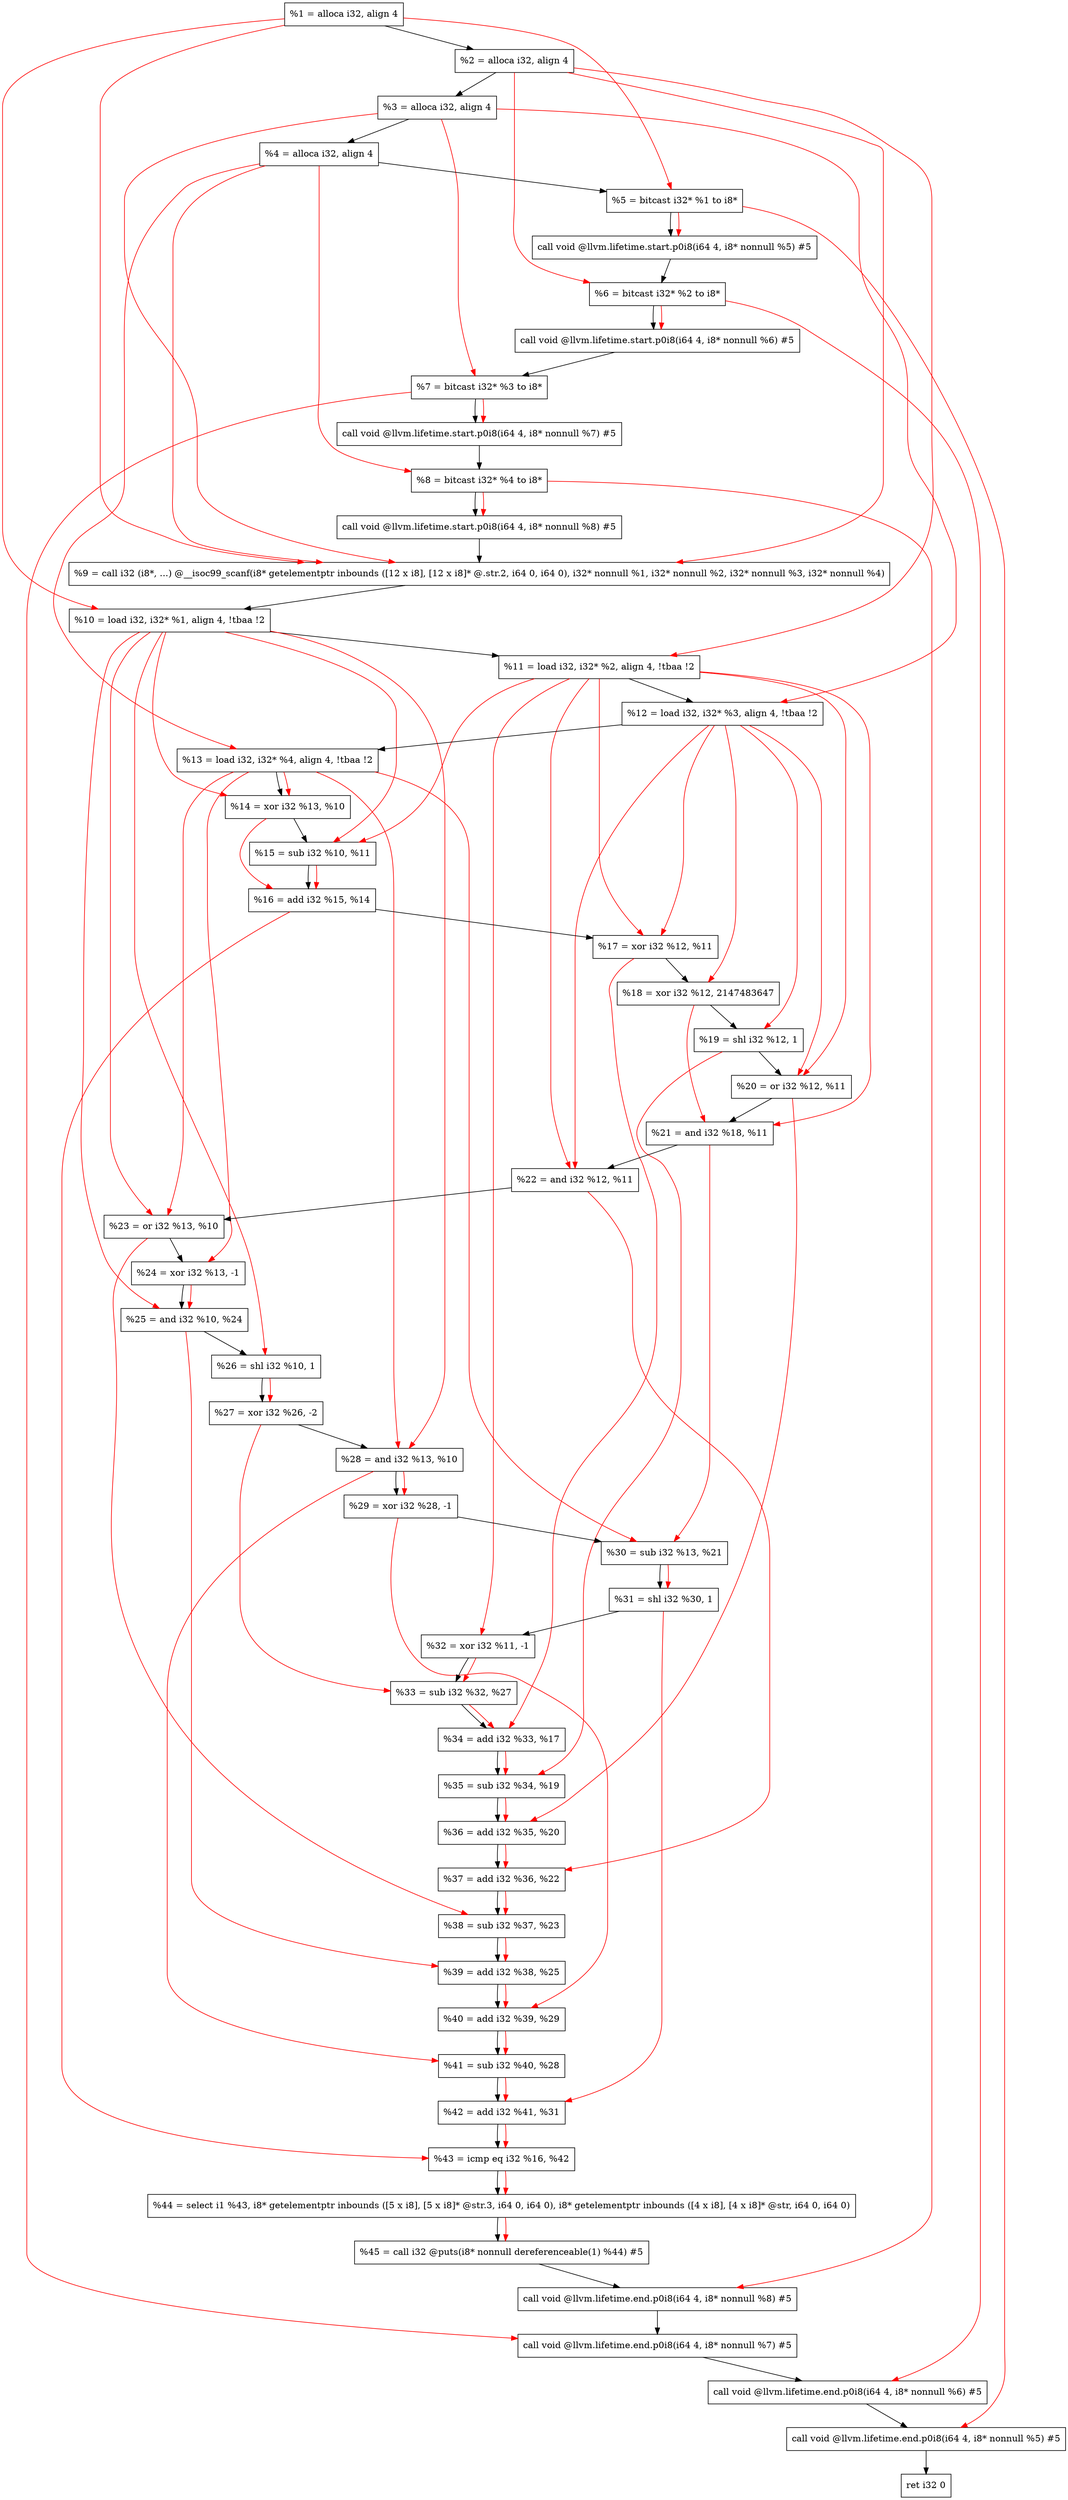 digraph "DFG for'main' function" {
	Node0x162f558[shape=record, label="  %1 = alloca i32, align 4"];
	Node0x162f5d8[shape=record, label="  %2 = alloca i32, align 4"];
	Node0x162f668[shape=record, label="  %3 = alloca i32, align 4"];
	Node0x162f6c8[shape=record, label="  %4 = alloca i32, align 4"];
	Node0x162f778[shape=record, label="  %5 = bitcast i32* %1 to i8*"];
	Node0x162fba8[shape=record, label="  call void @llvm.lifetime.start.p0i8(i64 4, i8* nonnull %5) #5"];
	Node0x162fc88[shape=record, label="  %6 = bitcast i32* %2 to i8*"];
	Node0x162fd88[shape=record, label="  call void @llvm.lifetime.start.p0i8(i64 4, i8* nonnull %6) #5"];
	Node0x162fe48[shape=record, label="  %7 = bitcast i32* %3 to i8*"];
	Node0x162fef8[shape=record, label="  call void @llvm.lifetime.start.p0i8(i64 4, i8* nonnull %7) #5"];
	Node0x162ffb8[shape=record, label="  %8 = bitcast i32* %4 to i8*"];
	Node0x1630068[shape=record, label="  call void @llvm.lifetime.start.p0i8(i64 4, i8* nonnull %8) #5"];
	Node0x162a970[shape=record, label="  %9 = call i32 (i8*, ...) @__isoc99_scanf(i8* getelementptr inbounds ([12 x i8], [12 x i8]* @.str.2, i64 0, i64 0), i32* nonnull %1, i32* nonnull %2, i32* nonnull %3, i32* nonnull %4)"];
	Node0x1630268[shape=record, label="  %10 = load i32, i32* %1, align 4, !tbaa !2"];
	Node0x16311d8[shape=record, label="  %11 = load i32, i32* %2, align 4, !tbaa !2"];
	Node0x1631848[shape=record, label="  %12 = load i32, i32* %3, align 4, !tbaa !2"];
	Node0x16318a8[shape=record, label="  %13 = load i32, i32* %4, align 4, !tbaa !2"];
	Node0x1631920[shape=record, label="  %14 = xor i32 %13, %10"];
	Node0x1631990[shape=record, label="  %15 = sub i32 %10, %11"];
	Node0x1631a00[shape=record, label="  %16 = add i32 %15, %14"];
	Node0x1631a70[shape=record, label="  %17 = xor i32 %12, %11"];
	Node0x1631ae0[shape=record, label="  %18 = xor i32 %12, 2147483647"];
	Node0x1631b50[shape=record, label="  %19 = shl i32 %12, 1"];
	Node0x1631bc0[shape=record, label="  %20 = or i32 %12, %11"];
	Node0x1631c30[shape=record, label="  %21 = and i32 %18, %11"];
	Node0x1631ca0[shape=record, label="  %22 = and i32 %12, %11"];
	Node0x1631d10[shape=record, label="  %23 = or i32 %13, %10"];
	Node0x1631d80[shape=record, label="  %24 = xor i32 %13, -1"];
	Node0x1631df0[shape=record, label="  %25 = and i32 %10, %24"];
	Node0x1631e60[shape=record, label="  %26 = shl i32 %10, 1"];
	Node0x1631ed0[shape=record, label="  %27 = xor i32 %26, -2"];
	Node0x1631f40[shape=record, label="  %28 = and i32 %13, %10"];
	Node0x1631fb0[shape=record, label="  %29 = xor i32 %28, -1"];
	Node0x1632020[shape=record, label="  %30 = sub i32 %13, %21"];
	Node0x1632090[shape=record, label="  %31 = shl i32 %30, 1"];
	Node0x1632100[shape=record, label="  %32 = xor i32 %11, -1"];
	Node0x1632170[shape=record, label="  %33 = sub i32 %32, %27"];
	Node0x16321e0[shape=record, label="  %34 = add i32 %33, %17"];
	Node0x1632250[shape=record, label="  %35 = sub i32 %34, %19"];
	Node0x16322c0[shape=record, label="  %36 = add i32 %35, %20"];
	Node0x1632330[shape=record, label="  %37 = add i32 %36, %22"];
	Node0x16323a0[shape=record, label="  %38 = sub i32 %37, %23"];
	Node0x1632410[shape=record, label="  %39 = add i32 %38, %25"];
	Node0x1632480[shape=record, label="  %40 = add i32 %39, %29"];
	Node0x16324f0[shape=record, label="  %41 = sub i32 %40, %28"];
	Node0x1632560[shape=record, label="  %42 = add i32 %41, %31"];
	Node0x16325d0[shape=record, label="  %43 = icmp eq i32 %16, %42"];
	Node0x15cf8b8[shape=record, label="  %44 = select i1 %43, i8* getelementptr inbounds ([5 x i8], [5 x i8]* @str.3, i64 0, i64 0), i8* getelementptr inbounds ([4 x i8], [4 x i8]* @str, i64 0, i64 0)"];
	Node0x1632660[shape=record, label="  %45 = call i32 @puts(i8* nonnull dereferenceable(1) %44) #5"];
	Node0x1632908[shape=record, label="  call void @llvm.lifetime.end.p0i8(i64 4, i8* nonnull %8) #5"];
	Node0x1632a68[shape=record, label="  call void @llvm.lifetime.end.p0i8(i64 4, i8* nonnull %7) #5"];
	Node0x1632b78[shape=record, label="  call void @llvm.lifetime.end.p0i8(i64 4, i8* nonnull %6) #5"];
	Node0x1632c88[shape=record, label="  call void @llvm.lifetime.end.p0i8(i64 4, i8* nonnull %5) #5"];
	Node0x1632d48[shape=record, label="  ret i32 0"];
	Node0x162f558 -> Node0x162f5d8;
	Node0x162f5d8 -> Node0x162f668;
	Node0x162f668 -> Node0x162f6c8;
	Node0x162f6c8 -> Node0x162f778;
	Node0x162f778 -> Node0x162fba8;
	Node0x162fba8 -> Node0x162fc88;
	Node0x162fc88 -> Node0x162fd88;
	Node0x162fd88 -> Node0x162fe48;
	Node0x162fe48 -> Node0x162fef8;
	Node0x162fef8 -> Node0x162ffb8;
	Node0x162ffb8 -> Node0x1630068;
	Node0x1630068 -> Node0x162a970;
	Node0x162a970 -> Node0x1630268;
	Node0x1630268 -> Node0x16311d8;
	Node0x16311d8 -> Node0x1631848;
	Node0x1631848 -> Node0x16318a8;
	Node0x16318a8 -> Node0x1631920;
	Node0x1631920 -> Node0x1631990;
	Node0x1631990 -> Node0x1631a00;
	Node0x1631a00 -> Node0x1631a70;
	Node0x1631a70 -> Node0x1631ae0;
	Node0x1631ae0 -> Node0x1631b50;
	Node0x1631b50 -> Node0x1631bc0;
	Node0x1631bc0 -> Node0x1631c30;
	Node0x1631c30 -> Node0x1631ca0;
	Node0x1631ca0 -> Node0x1631d10;
	Node0x1631d10 -> Node0x1631d80;
	Node0x1631d80 -> Node0x1631df0;
	Node0x1631df0 -> Node0x1631e60;
	Node0x1631e60 -> Node0x1631ed0;
	Node0x1631ed0 -> Node0x1631f40;
	Node0x1631f40 -> Node0x1631fb0;
	Node0x1631fb0 -> Node0x1632020;
	Node0x1632020 -> Node0x1632090;
	Node0x1632090 -> Node0x1632100;
	Node0x1632100 -> Node0x1632170;
	Node0x1632170 -> Node0x16321e0;
	Node0x16321e0 -> Node0x1632250;
	Node0x1632250 -> Node0x16322c0;
	Node0x16322c0 -> Node0x1632330;
	Node0x1632330 -> Node0x16323a0;
	Node0x16323a0 -> Node0x1632410;
	Node0x1632410 -> Node0x1632480;
	Node0x1632480 -> Node0x16324f0;
	Node0x16324f0 -> Node0x1632560;
	Node0x1632560 -> Node0x16325d0;
	Node0x16325d0 -> Node0x15cf8b8;
	Node0x15cf8b8 -> Node0x1632660;
	Node0x1632660 -> Node0x1632908;
	Node0x1632908 -> Node0x1632a68;
	Node0x1632a68 -> Node0x1632b78;
	Node0x1632b78 -> Node0x1632c88;
	Node0x1632c88 -> Node0x1632d48;
edge [color=red]
	Node0x162f558 -> Node0x162f778;
	Node0x162f778 -> Node0x162fba8;
	Node0x162f5d8 -> Node0x162fc88;
	Node0x162fc88 -> Node0x162fd88;
	Node0x162f668 -> Node0x162fe48;
	Node0x162fe48 -> Node0x162fef8;
	Node0x162f6c8 -> Node0x162ffb8;
	Node0x162ffb8 -> Node0x1630068;
	Node0x162f558 -> Node0x162a970;
	Node0x162f5d8 -> Node0x162a970;
	Node0x162f668 -> Node0x162a970;
	Node0x162f6c8 -> Node0x162a970;
	Node0x162f558 -> Node0x1630268;
	Node0x162f5d8 -> Node0x16311d8;
	Node0x162f668 -> Node0x1631848;
	Node0x162f6c8 -> Node0x16318a8;
	Node0x16318a8 -> Node0x1631920;
	Node0x1630268 -> Node0x1631920;
	Node0x1630268 -> Node0x1631990;
	Node0x16311d8 -> Node0x1631990;
	Node0x1631990 -> Node0x1631a00;
	Node0x1631920 -> Node0x1631a00;
	Node0x1631848 -> Node0x1631a70;
	Node0x16311d8 -> Node0x1631a70;
	Node0x1631848 -> Node0x1631ae0;
	Node0x1631848 -> Node0x1631b50;
	Node0x1631848 -> Node0x1631bc0;
	Node0x16311d8 -> Node0x1631bc0;
	Node0x1631ae0 -> Node0x1631c30;
	Node0x16311d8 -> Node0x1631c30;
	Node0x1631848 -> Node0x1631ca0;
	Node0x16311d8 -> Node0x1631ca0;
	Node0x16318a8 -> Node0x1631d10;
	Node0x1630268 -> Node0x1631d10;
	Node0x16318a8 -> Node0x1631d80;
	Node0x1630268 -> Node0x1631df0;
	Node0x1631d80 -> Node0x1631df0;
	Node0x1630268 -> Node0x1631e60;
	Node0x1631e60 -> Node0x1631ed0;
	Node0x16318a8 -> Node0x1631f40;
	Node0x1630268 -> Node0x1631f40;
	Node0x1631f40 -> Node0x1631fb0;
	Node0x16318a8 -> Node0x1632020;
	Node0x1631c30 -> Node0x1632020;
	Node0x1632020 -> Node0x1632090;
	Node0x16311d8 -> Node0x1632100;
	Node0x1632100 -> Node0x1632170;
	Node0x1631ed0 -> Node0x1632170;
	Node0x1632170 -> Node0x16321e0;
	Node0x1631a70 -> Node0x16321e0;
	Node0x16321e0 -> Node0x1632250;
	Node0x1631b50 -> Node0x1632250;
	Node0x1632250 -> Node0x16322c0;
	Node0x1631bc0 -> Node0x16322c0;
	Node0x16322c0 -> Node0x1632330;
	Node0x1631ca0 -> Node0x1632330;
	Node0x1632330 -> Node0x16323a0;
	Node0x1631d10 -> Node0x16323a0;
	Node0x16323a0 -> Node0x1632410;
	Node0x1631df0 -> Node0x1632410;
	Node0x1632410 -> Node0x1632480;
	Node0x1631fb0 -> Node0x1632480;
	Node0x1632480 -> Node0x16324f0;
	Node0x1631f40 -> Node0x16324f0;
	Node0x16324f0 -> Node0x1632560;
	Node0x1632090 -> Node0x1632560;
	Node0x1631a00 -> Node0x16325d0;
	Node0x1632560 -> Node0x16325d0;
	Node0x16325d0 -> Node0x15cf8b8;
	Node0x15cf8b8 -> Node0x1632660;
	Node0x162ffb8 -> Node0x1632908;
	Node0x162fe48 -> Node0x1632a68;
	Node0x162fc88 -> Node0x1632b78;
	Node0x162f778 -> Node0x1632c88;
}
